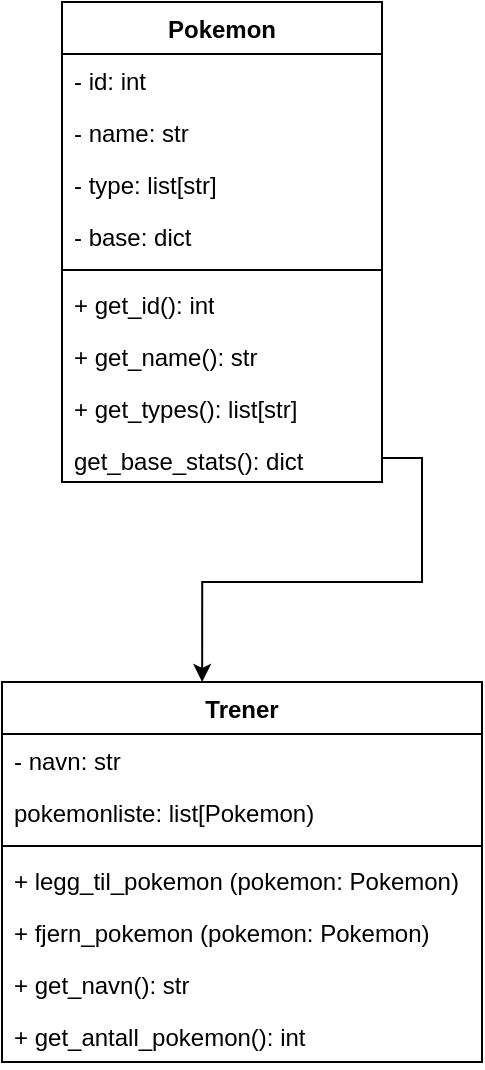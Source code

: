 <mxfile version="22.1.16" type="device">
  <diagram name="Page-1" id="WtNMzLAz0OnzpSiqfXrv">
    <mxGraphModel dx="518" dy="649" grid="1" gridSize="10" guides="1" tooltips="1" connect="1" arrows="1" fold="1" page="1" pageScale="1" pageWidth="827" pageHeight="1169" math="0" shadow="0">
      <root>
        <mxCell id="0" />
        <mxCell id="1" parent="0" />
        <mxCell id="x_MflV5jF_EO-2zWDvBP-1" value="Pokemon" style="swimlane;fontStyle=1;align=center;verticalAlign=top;childLayout=stackLayout;horizontal=1;startSize=26;horizontalStack=0;resizeParent=1;resizeParentMax=0;resizeLast=0;collapsible=1;marginBottom=0;whiteSpace=wrap;html=1;" vertex="1" parent="1">
          <mxGeometry x="110" y="90" width="160" height="240" as="geometry" />
        </mxCell>
        <mxCell id="x_MflV5jF_EO-2zWDvBP-2" value="- id: int" style="text;strokeColor=none;fillColor=none;align=left;verticalAlign=top;spacingLeft=4;spacingRight=4;overflow=hidden;rotatable=0;points=[[0,0.5],[1,0.5]];portConstraint=eastwest;whiteSpace=wrap;html=1;" vertex="1" parent="x_MflV5jF_EO-2zWDvBP-1">
          <mxGeometry y="26" width="160" height="26" as="geometry" />
        </mxCell>
        <mxCell id="x_MflV5jF_EO-2zWDvBP-14" value="- name: str&amp;nbsp;" style="text;strokeColor=none;fillColor=none;align=left;verticalAlign=top;spacingLeft=4;spacingRight=4;overflow=hidden;rotatable=0;points=[[0,0.5],[1,0.5]];portConstraint=eastwest;whiteSpace=wrap;html=1;" vertex="1" parent="x_MflV5jF_EO-2zWDvBP-1">
          <mxGeometry y="52" width="160" height="26" as="geometry" />
        </mxCell>
        <mxCell id="x_MflV5jF_EO-2zWDvBP-15" value="- type: list[str]" style="text;strokeColor=none;fillColor=none;align=left;verticalAlign=top;spacingLeft=4;spacingRight=4;overflow=hidden;rotatable=0;points=[[0,0.5],[1,0.5]];portConstraint=eastwest;whiteSpace=wrap;html=1;" vertex="1" parent="x_MflV5jF_EO-2zWDvBP-1">
          <mxGeometry y="78" width="160" height="26" as="geometry" />
        </mxCell>
        <mxCell id="x_MflV5jF_EO-2zWDvBP-16" value="- base: dict&amp;nbsp;" style="text;strokeColor=none;fillColor=none;align=left;verticalAlign=top;spacingLeft=4;spacingRight=4;overflow=hidden;rotatable=0;points=[[0,0.5],[1,0.5]];portConstraint=eastwest;whiteSpace=wrap;html=1;" vertex="1" parent="x_MflV5jF_EO-2zWDvBP-1">
          <mxGeometry y="104" width="160" height="26" as="geometry" />
        </mxCell>
        <mxCell id="x_MflV5jF_EO-2zWDvBP-3" value="" style="line;strokeWidth=1;fillColor=none;align=left;verticalAlign=middle;spacingTop=-1;spacingLeft=3;spacingRight=3;rotatable=0;labelPosition=right;points=[];portConstraint=eastwest;strokeColor=inherit;" vertex="1" parent="x_MflV5jF_EO-2zWDvBP-1">
          <mxGeometry y="130" width="160" height="8" as="geometry" />
        </mxCell>
        <mxCell id="x_MflV5jF_EO-2zWDvBP-4" value="+ get_id(): int" style="text;strokeColor=none;fillColor=none;align=left;verticalAlign=top;spacingLeft=4;spacingRight=4;overflow=hidden;rotatable=0;points=[[0,0.5],[1,0.5]];portConstraint=eastwest;whiteSpace=wrap;html=1;" vertex="1" parent="x_MflV5jF_EO-2zWDvBP-1">
          <mxGeometry y="138" width="160" height="26" as="geometry" />
        </mxCell>
        <mxCell id="x_MflV5jF_EO-2zWDvBP-18" value="+ get_name(): str" style="text;strokeColor=none;fillColor=none;align=left;verticalAlign=top;spacingLeft=4;spacingRight=4;overflow=hidden;rotatable=0;points=[[0,0.5],[1,0.5]];portConstraint=eastwest;whiteSpace=wrap;html=1;" vertex="1" parent="x_MflV5jF_EO-2zWDvBP-1">
          <mxGeometry y="164" width="160" height="26" as="geometry" />
        </mxCell>
        <mxCell id="x_MflV5jF_EO-2zWDvBP-19" value="+ get_types(): list[str]" style="text;strokeColor=none;fillColor=none;align=left;verticalAlign=top;spacingLeft=4;spacingRight=4;overflow=hidden;rotatable=0;points=[[0,0.5],[1,0.5]];portConstraint=eastwest;whiteSpace=wrap;html=1;" vertex="1" parent="x_MflV5jF_EO-2zWDvBP-1">
          <mxGeometry y="190" width="160" height="26" as="geometry" />
        </mxCell>
        <mxCell id="x_MflV5jF_EO-2zWDvBP-20" value="get_base_stats(): dict" style="text;strokeColor=none;fillColor=none;align=left;verticalAlign=top;spacingLeft=4;spacingRight=4;overflow=hidden;rotatable=0;points=[[0,0.5],[1,0.5]];portConstraint=eastwest;whiteSpace=wrap;html=1;" vertex="1" parent="x_MflV5jF_EO-2zWDvBP-1">
          <mxGeometry y="216" width="160" height="24" as="geometry" />
        </mxCell>
        <mxCell id="x_MflV5jF_EO-2zWDvBP-5" value="Trener" style="swimlane;fontStyle=1;align=center;verticalAlign=top;childLayout=stackLayout;horizontal=1;startSize=26;horizontalStack=0;resizeParent=1;resizeParentMax=0;resizeLast=0;collapsible=1;marginBottom=0;whiteSpace=wrap;html=1;" vertex="1" parent="1">
          <mxGeometry x="80" y="430" width="240" height="190" as="geometry" />
        </mxCell>
        <mxCell id="x_MflV5jF_EO-2zWDvBP-6" value="- navn: str&amp;nbsp;" style="text;strokeColor=none;fillColor=none;align=left;verticalAlign=top;spacingLeft=4;spacingRight=4;overflow=hidden;rotatable=0;points=[[0,0.5],[1,0.5]];portConstraint=eastwest;whiteSpace=wrap;html=1;" vertex="1" parent="x_MflV5jF_EO-2zWDvBP-5">
          <mxGeometry y="26" width="240" height="26" as="geometry" />
        </mxCell>
        <mxCell id="x_MflV5jF_EO-2zWDvBP-9" value="pokemonliste: list[Pokemon)" style="text;strokeColor=none;fillColor=none;align=left;verticalAlign=top;spacingLeft=4;spacingRight=4;overflow=hidden;rotatable=0;points=[[0,0.5],[1,0.5]];portConstraint=eastwest;whiteSpace=wrap;html=1;" vertex="1" parent="x_MflV5jF_EO-2zWDvBP-5">
          <mxGeometry y="52" width="240" height="26" as="geometry" />
        </mxCell>
        <mxCell id="x_MflV5jF_EO-2zWDvBP-7" value="" style="line;strokeWidth=1;fillColor=none;align=left;verticalAlign=middle;spacingTop=-1;spacingLeft=3;spacingRight=3;rotatable=0;labelPosition=right;points=[];portConstraint=eastwest;strokeColor=inherit;" vertex="1" parent="x_MflV5jF_EO-2zWDvBP-5">
          <mxGeometry y="78" width="240" height="8" as="geometry" />
        </mxCell>
        <mxCell id="x_MflV5jF_EO-2zWDvBP-8" value="+ legg_til_pokemon (pokemon: Pokemon)&amp;nbsp;" style="text;strokeColor=none;fillColor=none;align=left;verticalAlign=top;spacingLeft=4;spacingRight=4;overflow=hidden;rotatable=0;points=[[0,0.5],[1,0.5]];portConstraint=eastwest;whiteSpace=wrap;html=1;" vertex="1" parent="x_MflV5jF_EO-2zWDvBP-5">
          <mxGeometry y="86" width="240" height="26" as="geometry" />
        </mxCell>
        <mxCell id="x_MflV5jF_EO-2zWDvBP-11" value="+ fjern_pokemon (pokemon: Pokemon)&amp;nbsp;" style="text;strokeColor=none;fillColor=none;align=left;verticalAlign=top;spacingLeft=4;spacingRight=4;overflow=hidden;rotatable=0;points=[[0,0.5],[1,0.5]];portConstraint=eastwest;whiteSpace=wrap;html=1;" vertex="1" parent="x_MflV5jF_EO-2zWDvBP-5">
          <mxGeometry y="112" width="240" height="26" as="geometry" />
        </mxCell>
        <mxCell id="x_MflV5jF_EO-2zWDvBP-12" value="+ get_navn(): str" style="text;strokeColor=none;fillColor=none;align=left;verticalAlign=top;spacingLeft=4;spacingRight=4;overflow=hidden;rotatable=0;points=[[0,0.5],[1,0.5]];portConstraint=eastwest;whiteSpace=wrap;html=1;" vertex="1" parent="x_MflV5jF_EO-2zWDvBP-5">
          <mxGeometry y="138" width="240" height="26" as="geometry" />
        </mxCell>
        <mxCell id="x_MflV5jF_EO-2zWDvBP-13" value="+ get_antall_pokemon(): int" style="text;strokeColor=none;fillColor=none;align=left;verticalAlign=top;spacingLeft=4;spacingRight=4;overflow=hidden;rotatable=0;points=[[0,0.5],[1,0.5]];portConstraint=eastwest;whiteSpace=wrap;html=1;" vertex="1" parent="x_MflV5jF_EO-2zWDvBP-5">
          <mxGeometry y="164" width="240" height="26" as="geometry" />
        </mxCell>
        <mxCell id="x_MflV5jF_EO-2zWDvBP-21" style="edgeStyle=orthogonalEdgeStyle;rounded=0;orthogonalLoop=1;jettySize=auto;html=1;entryX=0.417;entryY=0;entryDx=0;entryDy=0;entryPerimeter=0;" edge="1" parent="1" source="x_MflV5jF_EO-2zWDvBP-20" target="x_MflV5jF_EO-2zWDvBP-5">
          <mxGeometry relative="1" as="geometry" />
        </mxCell>
      </root>
    </mxGraphModel>
  </diagram>
</mxfile>
